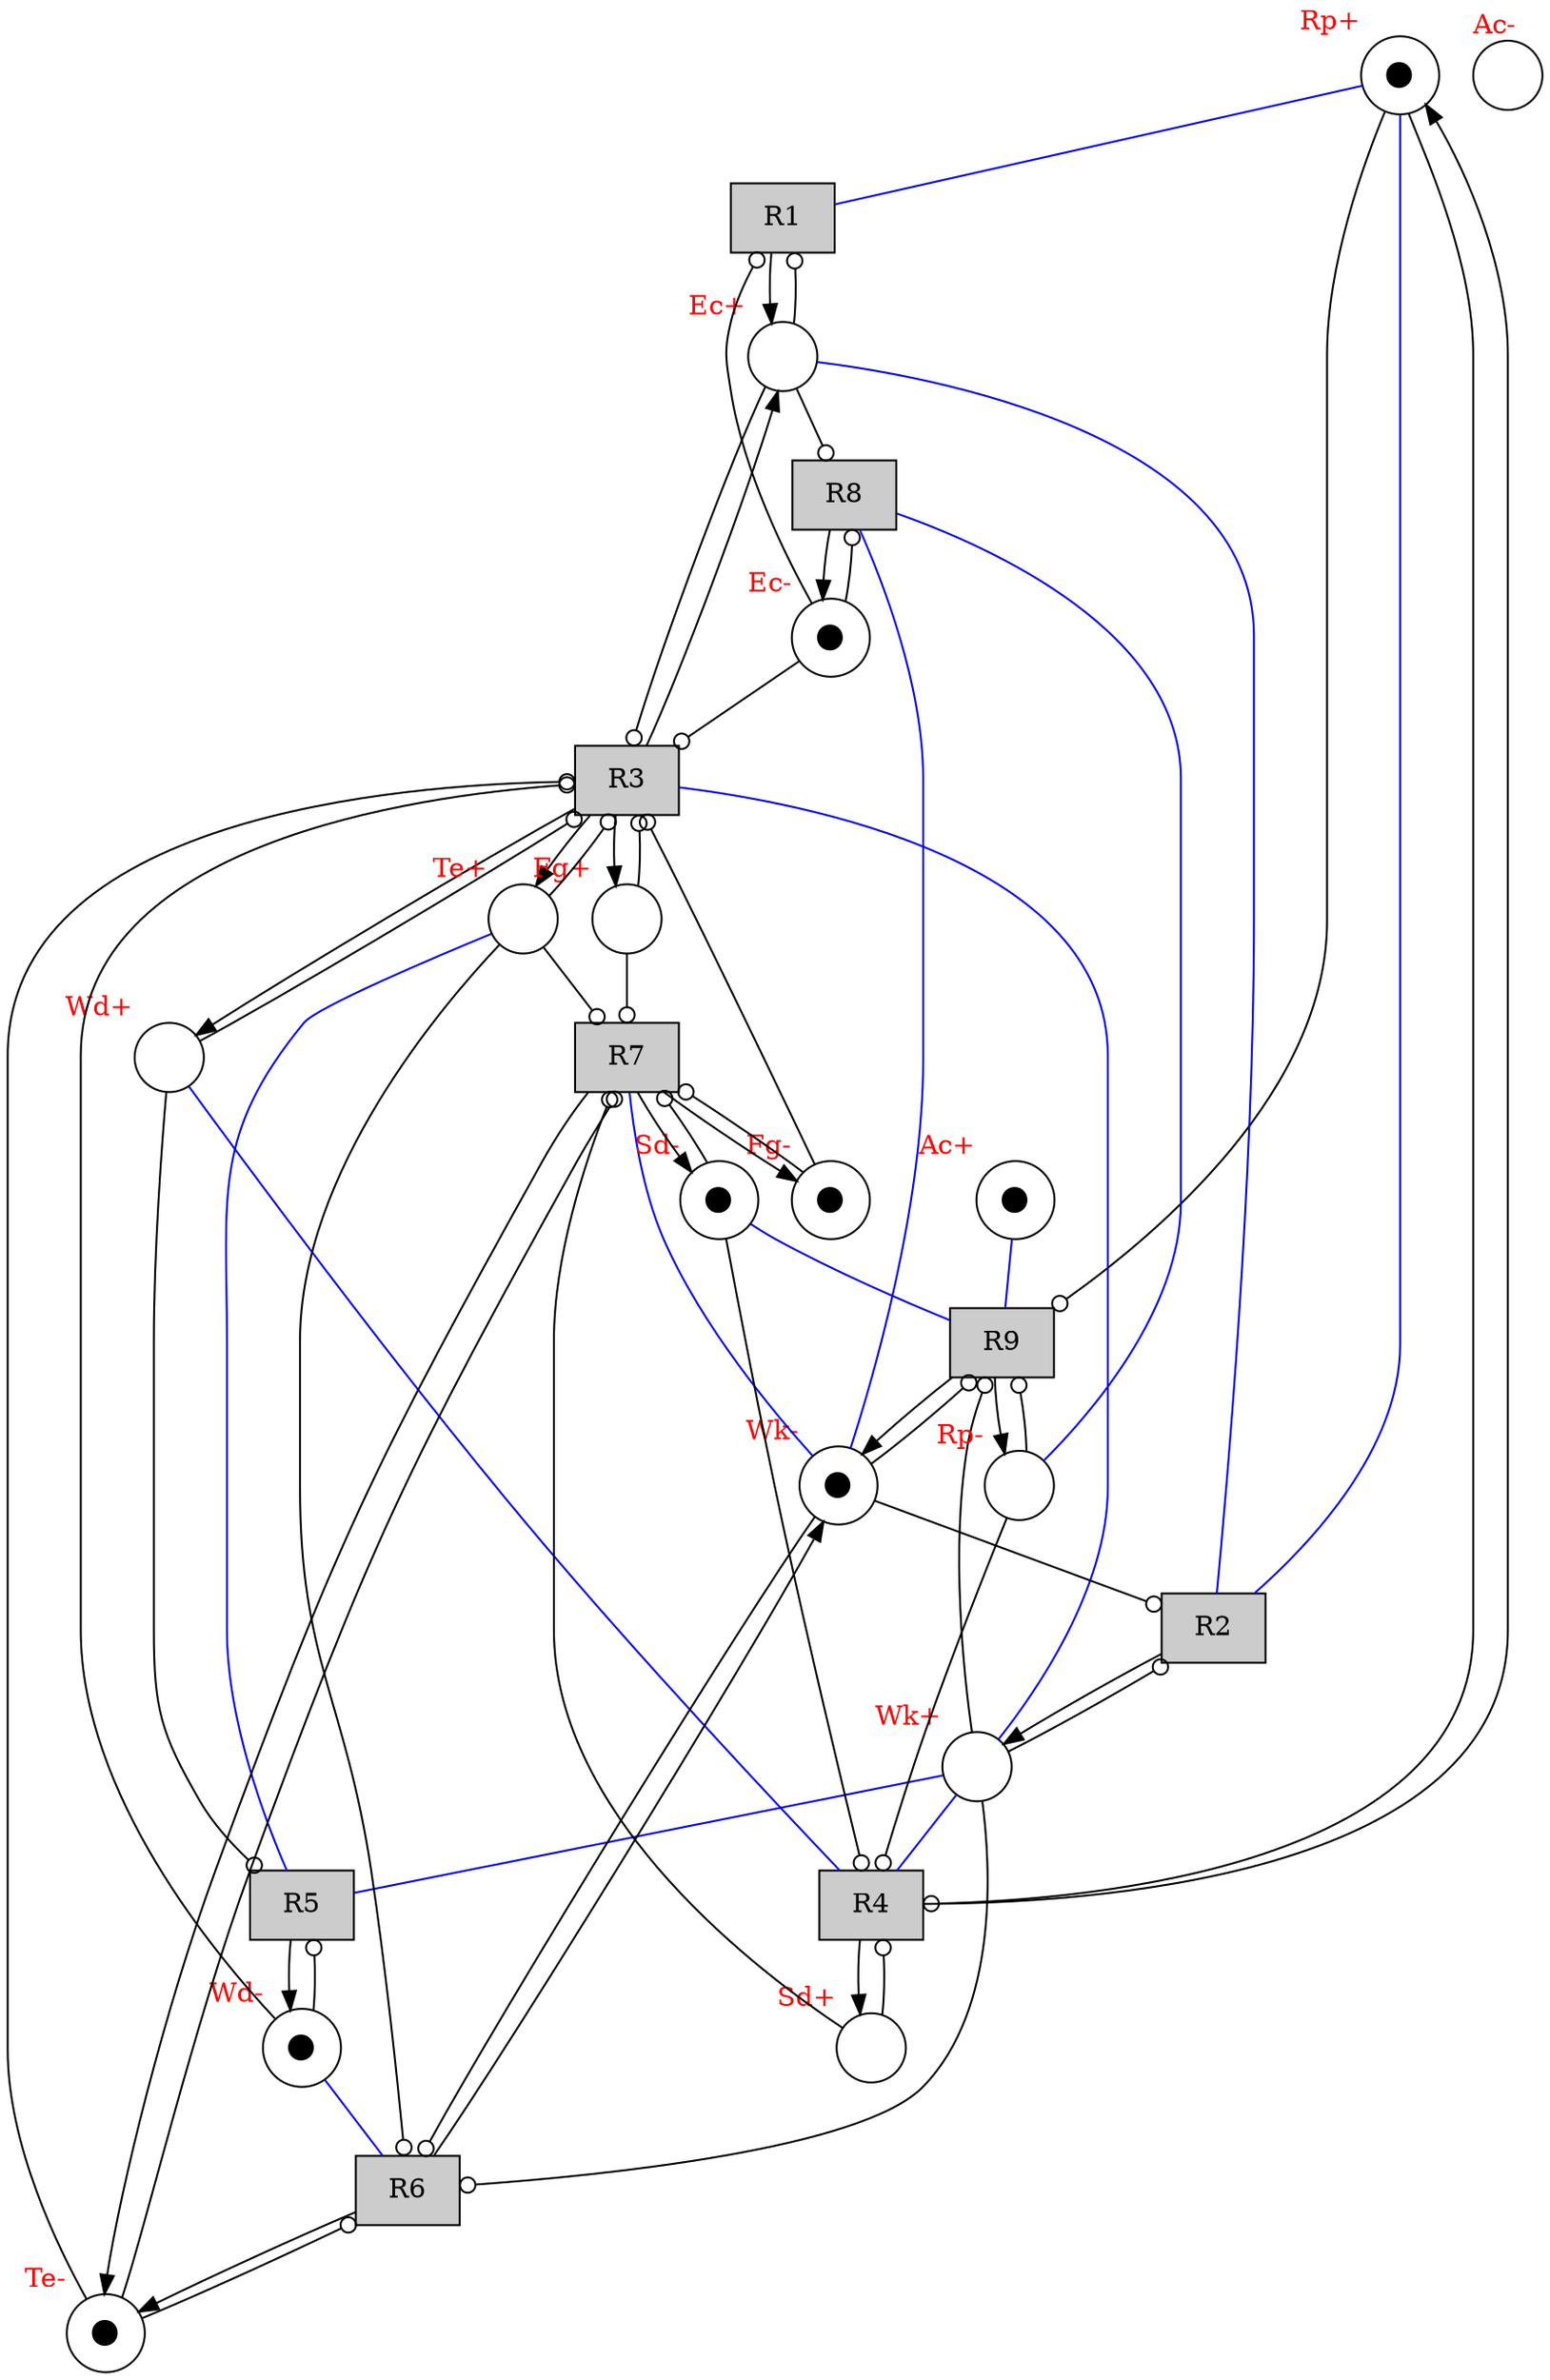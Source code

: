 digraph test {
  p1 -> t1 [arrowhead=none color="blue"];
  p9 -> t2 [arrowhead=none color="blue"];
  p1 -> t2 [arrowhead=none color="blue"];
  p3 -> t3 [arrowhead=none color="blue"];
  p13 -> t4 [arrowhead=none color="blue"];
  p3 -> t4 [arrowhead=none color="blue"];
  p7 -> t5 [arrowhead=none color="blue"];
  p3 -> t5 [arrowhead=none color="blue"];
  p14 -> t6 [arrowhead=none color="blue"];
  p4 -> t7 [arrowhead=none color="blue"];
  p2 -> t8 [arrowhead=none color="blue"];
  p4 -> t8 [arrowhead=none color="blue"];
  p15 -> t9 [arrowhead=none color="blue"];
  p6 -> t9 [arrowhead=none color="blue"];
  t1 -> p9;
  t2 -> p3;
  t3 -> p7;
  t3 -> p9;
  t3 -> p13;
  t3 -> p11;
  t4 -> p5;
  t4 -> p1;
  t5 -> p14;
  t6 -> p8;
  t6 -> p4;
  t7 -> p6;
  t7 -> p8;
  t7 -> p12;
  t8 -> p10;
  t9 -> p2;
  t9 -> p4;
  p9 -> t1 [arrowhead=odot];
  p10 -> t1 [arrowhead=odot];
  p3 -> t2 [arrowhead=odot];
  p4 -> t2 [arrowhead=odot];
  p7 -> t3 [arrowhead=odot];
  p8 -> t3 [arrowhead=odot];
  p9 -> t3 [arrowhead=odot];
  p10 -> t3 [arrowhead=odot];
  p13 -> t3 [arrowhead=odot];
  p14 -> t3 [arrowhead=odot];
  p11 -> t3 [arrowhead=odot];
  p12 -> t3 [arrowhead=odot];
  p5 -> t4 [arrowhead=odot];
  p6 -> t4 [arrowhead=odot];
  p1 -> t4 [arrowhead=odot];
  p2 -> t4 [arrowhead=odot];
  p13 -> t5 [arrowhead=odot];
  p14 -> t5 [arrowhead=odot];
  p7 -> t6 [arrowhead=odot];
  p8 -> t6 [arrowhead=odot];
  p3 -> t6 [arrowhead=odot];
  p4 -> t6 [arrowhead=odot];
  p5 -> t7 [arrowhead=odot];
  p6 -> t7 [arrowhead=odot];
  p7 -> t7 [arrowhead=odot];
  p8 -> t7 [arrowhead=odot];
  p11 -> t7 [arrowhead=odot];
  p12 -> t7 [arrowhead=odot];
  p9 -> t8 [arrowhead=odot];
  p10 -> t8 [arrowhead=odot];
  p1 -> t9 [arrowhead=odot];
  p2 -> t9 [arrowhead=odot];
  p3 -> t9 [arrowhead=odot];
  p4 -> t9 [arrowhead=odot];
  p1 [label="⬤" xlabel= <<FONT COLOR="red">Rp+</FONT>> shape=circle ];
  p2 [label="" xlabel= <<FONT COLOR="red">Rp-</FONT>> shape=circle ];
  p3 [label="" xlabel= <<FONT COLOR="red">Wk+</FONT>> shape=circle ];
  p4 [label="⬤" xlabel= <<FONT COLOR="red">Wk-</FONT>> shape=circle ];
  p5 [label="" xlabel= <<FONT COLOR="red">Sd+</FONT>> shape=circle ];
  p6 [label="⬤" xlabel= <<FONT COLOR="red">Sd-</FONT>> shape=circle ];
  p7 [label="" xlabel= <<FONT COLOR="red">Te+</FONT>> shape=circle ];
  p8 [label="⬤" xlabel= <<FONT COLOR="red">Te-</FONT>> shape=circle ];
  p9 [label="" xlabel= <<FONT COLOR="red">Ec+</FONT>> shape=circle ];
  p10 [label="⬤" xlabel= <<FONT COLOR="red">Ec-</FONT>> shape=circle ];
  p11 [label="" xlabel= <<FONT COLOR="red">Fg+</FONT>> shape=circle ];
  p12 [label="⬤" xlabel= <<FONT COLOR="red">Fg-</FONT>> shape=circle ];
  p13 [label="" xlabel= <<FONT COLOR="red">Wd+</FONT>> shape=circle ];
  p14 [label="⬤" xlabel= <<FONT COLOR="red">Wd-</FONT>> shape=circle ];
  p15 [label="⬤" xlabel= <<FONT COLOR="red">Ac+</FONT>> shape=circle ];
  p16 [label="" xlabel= <<FONT COLOR="red">Ac-</FONT>> shape=circle ];
  t1 [fillcolor="#cccccc" label="R1" shape=box style=filled];
  t2 [fillcolor="#cccccc" label="R2" shape=box style=filled];
  t3 [fillcolor="#cccccc" label="R3" shape=box style=filled];
  t4 [fillcolor="#cccccc" label="R4" shape=box style=filled];
  t5 [fillcolor="#cccccc" label="R5" shape=box style=filled];
  t6 [fillcolor="#cccccc" label="R6" shape=box style=filled];
  t7 [fillcolor="#cccccc" label="R7" shape=box style=filled];
  t8 [fillcolor="#cccccc" label="R8" shape=box style=filled];
  t9 [fillcolor="#cccccc" label="R9" shape=box style=filled];
}